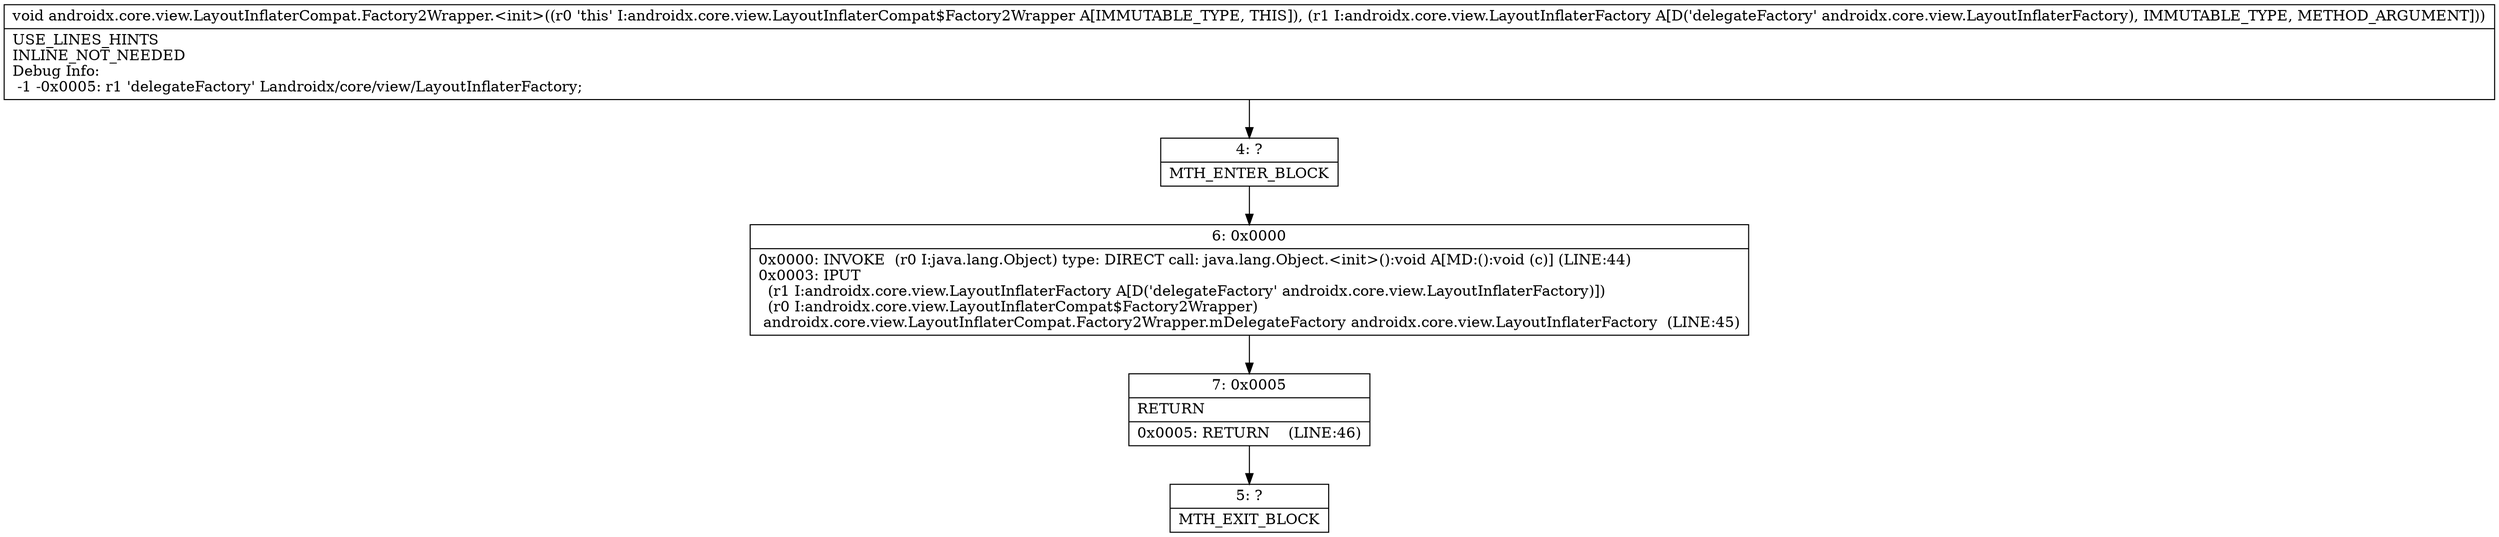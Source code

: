 digraph "CFG forandroidx.core.view.LayoutInflaterCompat.Factory2Wrapper.\<init\>(Landroidx\/core\/view\/LayoutInflaterFactory;)V" {
Node_4 [shape=record,label="{4\:\ ?|MTH_ENTER_BLOCK\l}"];
Node_6 [shape=record,label="{6\:\ 0x0000|0x0000: INVOKE  (r0 I:java.lang.Object) type: DIRECT call: java.lang.Object.\<init\>():void A[MD:():void (c)] (LINE:44)\l0x0003: IPUT  \l  (r1 I:androidx.core.view.LayoutInflaterFactory A[D('delegateFactory' androidx.core.view.LayoutInflaterFactory)])\l  (r0 I:androidx.core.view.LayoutInflaterCompat$Factory2Wrapper)\l androidx.core.view.LayoutInflaterCompat.Factory2Wrapper.mDelegateFactory androidx.core.view.LayoutInflaterFactory  (LINE:45)\l}"];
Node_7 [shape=record,label="{7\:\ 0x0005|RETURN\l|0x0005: RETURN    (LINE:46)\l}"];
Node_5 [shape=record,label="{5\:\ ?|MTH_EXIT_BLOCK\l}"];
MethodNode[shape=record,label="{void androidx.core.view.LayoutInflaterCompat.Factory2Wrapper.\<init\>((r0 'this' I:androidx.core.view.LayoutInflaterCompat$Factory2Wrapper A[IMMUTABLE_TYPE, THIS]), (r1 I:androidx.core.view.LayoutInflaterFactory A[D('delegateFactory' androidx.core.view.LayoutInflaterFactory), IMMUTABLE_TYPE, METHOD_ARGUMENT]))  | USE_LINES_HINTS\lINLINE_NOT_NEEDED\lDebug Info:\l  \-1 \-0x0005: r1 'delegateFactory' Landroidx\/core\/view\/LayoutInflaterFactory;\l}"];
MethodNode -> Node_4;Node_4 -> Node_6;
Node_6 -> Node_7;
Node_7 -> Node_5;
}

